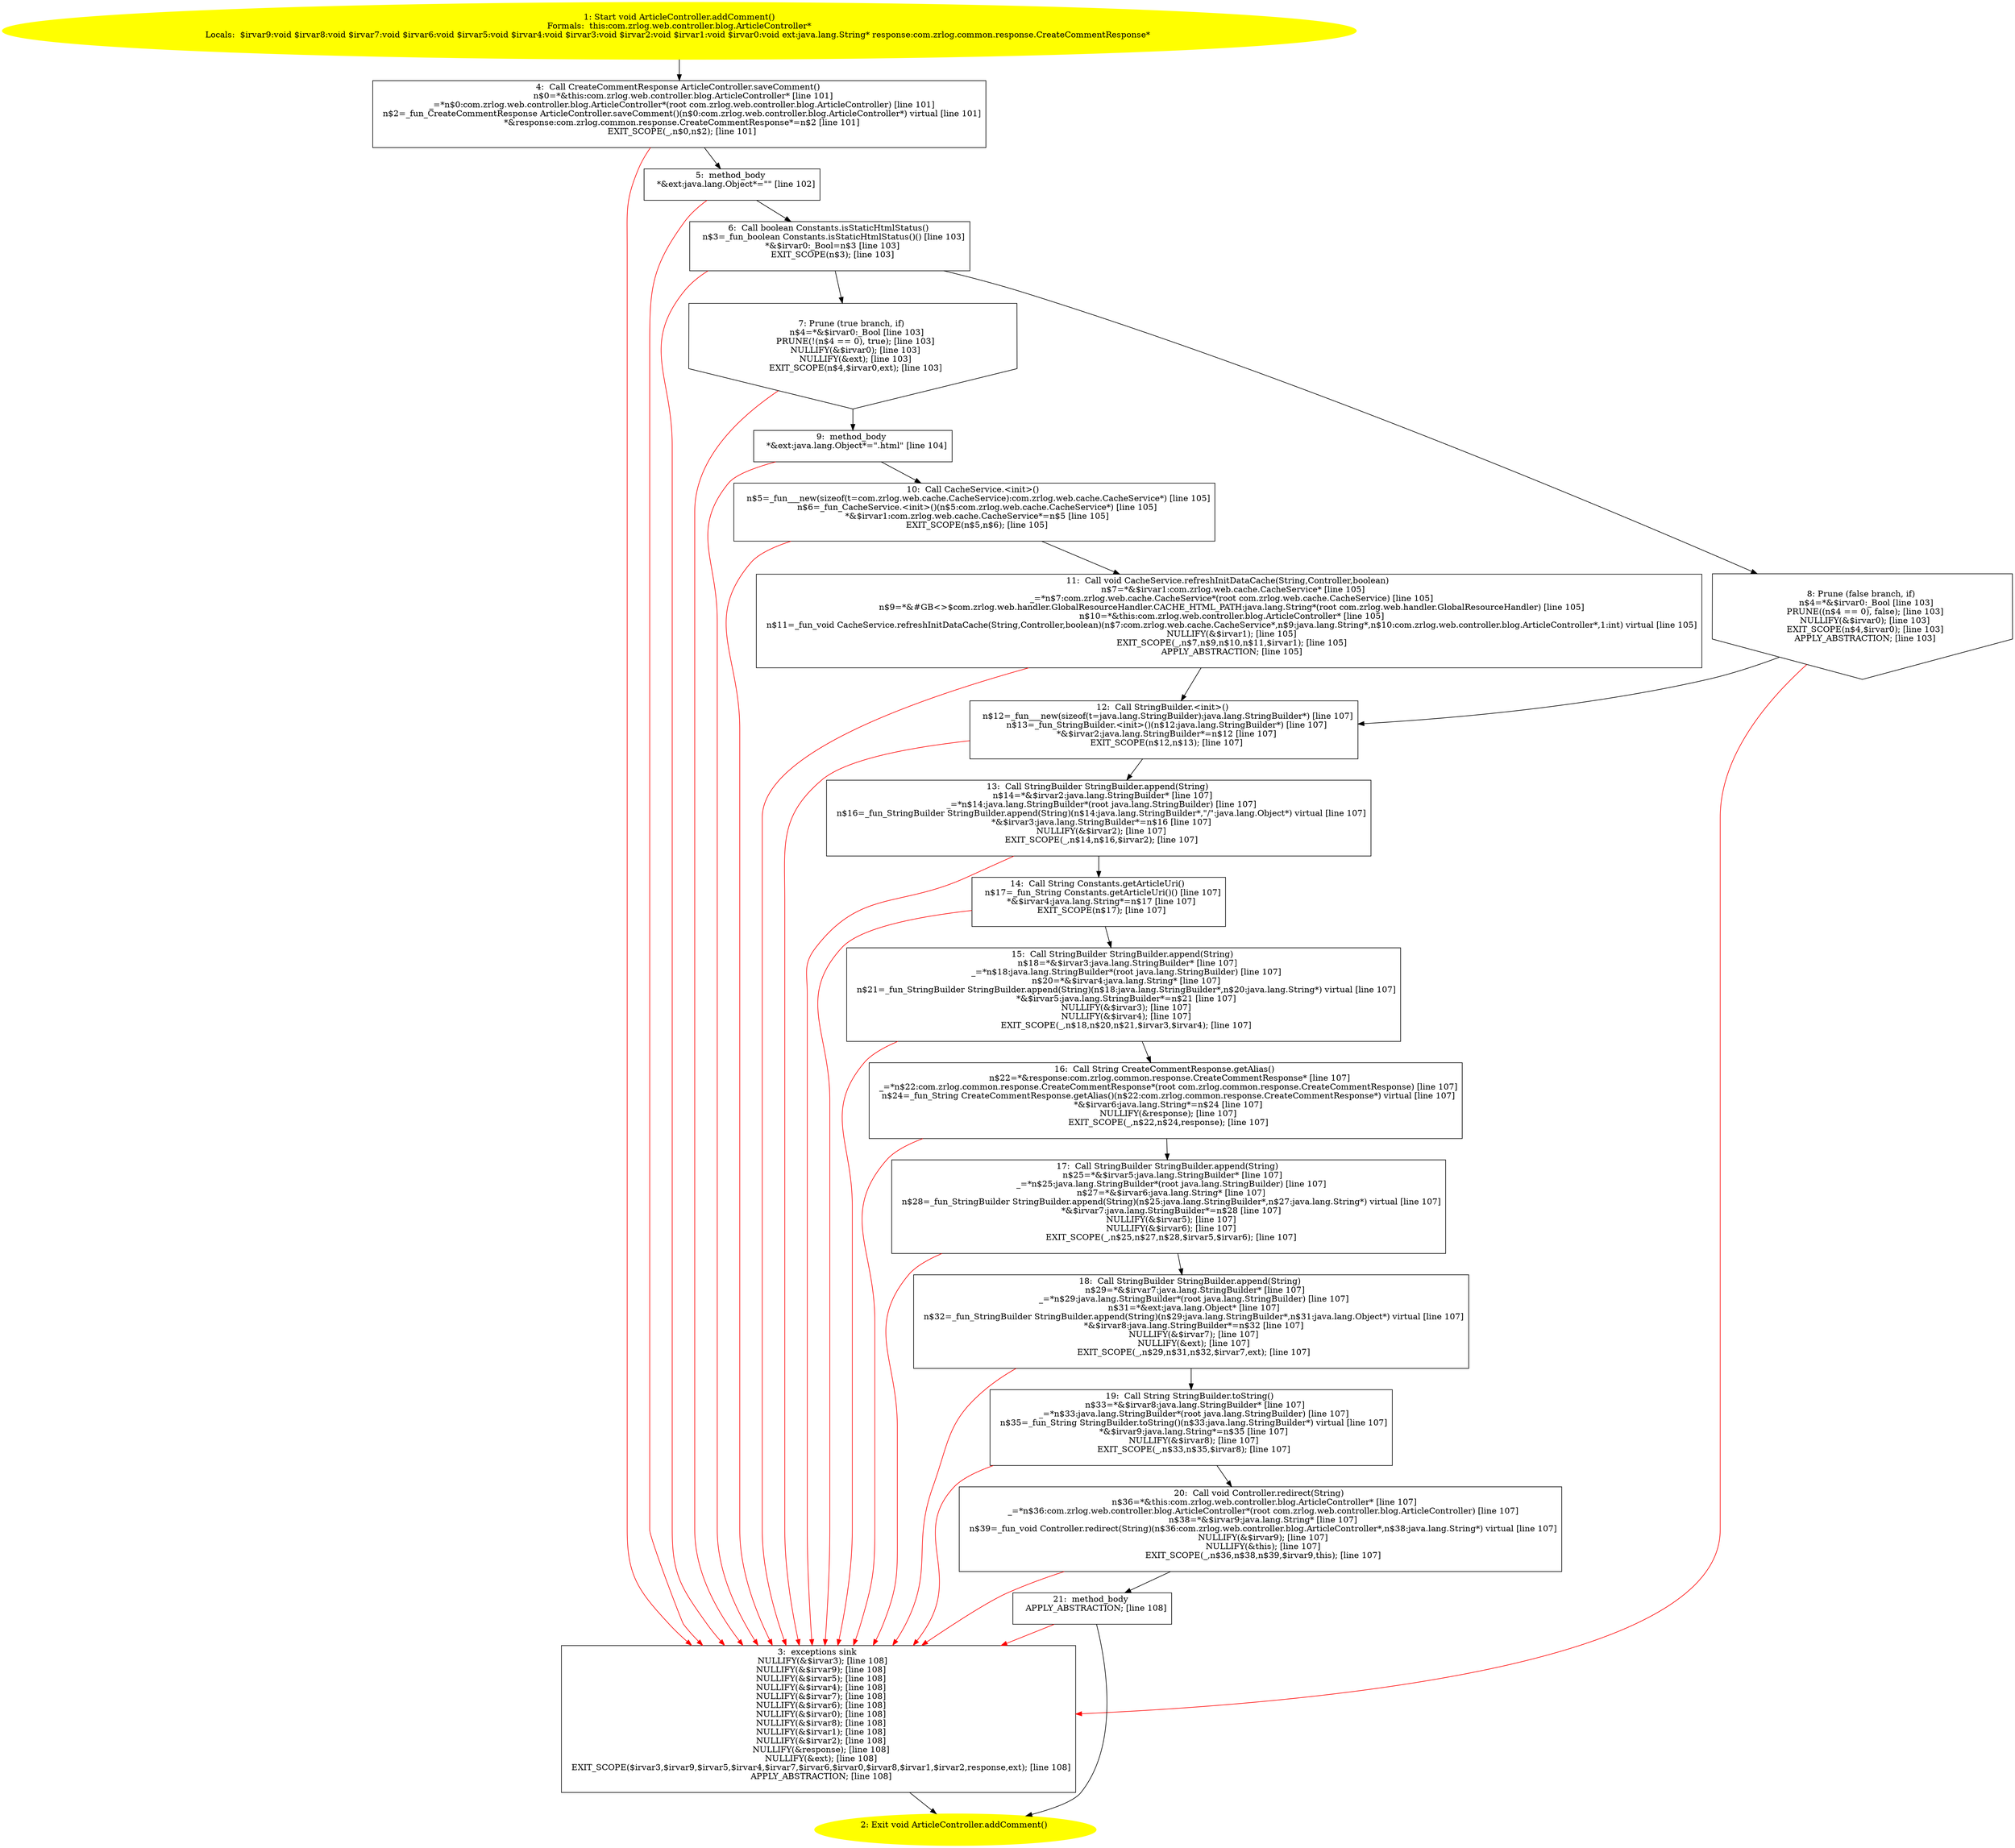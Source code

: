 /* @generated */
digraph cfg {
"com.zrlog.web.controller.blog.ArticleController.addComment():void.23cf728c65876edb393c6e6fbcdb8653_1" [label="1: Start void ArticleController.addComment()\nFormals:  this:com.zrlog.web.controller.blog.ArticleController*\nLocals:  $irvar9:void $irvar8:void $irvar7:void $irvar6:void $irvar5:void $irvar4:void $irvar3:void $irvar2:void $irvar1:void $irvar0:void ext:java.lang.String* response:com.zrlog.common.response.CreateCommentResponse* \n  " color=yellow style=filled]
	

	 "com.zrlog.web.controller.blog.ArticleController.addComment():void.23cf728c65876edb393c6e6fbcdb8653_1" -> "com.zrlog.web.controller.blog.ArticleController.addComment():void.23cf728c65876edb393c6e6fbcdb8653_4" ;
"com.zrlog.web.controller.blog.ArticleController.addComment():void.23cf728c65876edb393c6e6fbcdb8653_2" [label="2: Exit void ArticleController.addComment() \n  " color=yellow style=filled]
	

"com.zrlog.web.controller.blog.ArticleController.addComment():void.23cf728c65876edb393c6e6fbcdb8653_3" [label="3:  exceptions sink \n   NULLIFY(&$irvar3); [line 108]\n  NULLIFY(&$irvar9); [line 108]\n  NULLIFY(&$irvar5); [line 108]\n  NULLIFY(&$irvar4); [line 108]\n  NULLIFY(&$irvar7); [line 108]\n  NULLIFY(&$irvar6); [line 108]\n  NULLIFY(&$irvar0); [line 108]\n  NULLIFY(&$irvar8); [line 108]\n  NULLIFY(&$irvar1); [line 108]\n  NULLIFY(&$irvar2); [line 108]\n  NULLIFY(&response); [line 108]\n  NULLIFY(&ext); [line 108]\n  EXIT_SCOPE($irvar3,$irvar9,$irvar5,$irvar4,$irvar7,$irvar6,$irvar0,$irvar8,$irvar1,$irvar2,response,ext); [line 108]\n  APPLY_ABSTRACTION; [line 108]\n " shape="box"]
	

	 "com.zrlog.web.controller.blog.ArticleController.addComment():void.23cf728c65876edb393c6e6fbcdb8653_3" -> "com.zrlog.web.controller.blog.ArticleController.addComment():void.23cf728c65876edb393c6e6fbcdb8653_2" ;
"com.zrlog.web.controller.blog.ArticleController.addComment():void.23cf728c65876edb393c6e6fbcdb8653_4" [label="4:  Call CreateCommentResponse ArticleController.saveComment() \n   n$0=*&this:com.zrlog.web.controller.blog.ArticleController* [line 101]\n  _=*n$0:com.zrlog.web.controller.blog.ArticleController*(root com.zrlog.web.controller.blog.ArticleController) [line 101]\n  n$2=_fun_CreateCommentResponse ArticleController.saveComment()(n$0:com.zrlog.web.controller.blog.ArticleController*) virtual [line 101]\n  *&response:com.zrlog.common.response.CreateCommentResponse*=n$2 [line 101]\n  EXIT_SCOPE(_,n$0,n$2); [line 101]\n " shape="box"]
	

	 "com.zrlog.web.controller.blog.ArticleController.addComment():void.23cf728c65876edb393c6e6fbcdb8653_4" -> "com.zrlog.web.controller.blog.ArticleController.addComment():void.23cf728c65876edb393c6e6fbcdb8653_5" ;
	 "com.zrlog.web.controller.blog.ArticleController.addComment():void.23cf728c65876edb393c6e6fbcdb8653_4" -> "com.zrlog.web.controller.blog.ArticleController.addComment():void.23cf728c65876edb393c6e6fbcdb8653_3" [color="red" ];
"com.zrlog.web.controller.blog.ArticleController.addComment():void.23cf728c65876edb393c6e6fbcdb8653_5" [label="5:  method_body \n   *&ext:java.lang.Object*=\"\" [line 102]\n " shape="box"]
	

	 "com.zrlog.web.controller.blog.ArticleController.addComment():void.23cf728c65876edb393c6e6fbcdb8653_5" -> "com.zrlog.web.controller.blog.ArticleController.addComment():void.23cf728c65876edb393c6e6fbcdb8653_6" ;
	 "com.zrlog.web.controller.blog.ArticleController.addComment():void.23cf728c65876edb393c6e6fbcdb8653_5" -> "com.zrlog.web.controller.blog.ArticleController.addComment():void.23cf728c65876edb393c6e6fbcdb8653_3" [color="red" ];
"com.zrlog.web.controller.blog.ArticleController.addComment():void.23cf728c65876edb393c6e6fbcdb8653_6" [label="6:  Call boolean Constants.isStaticHtmlStatus() \n   n$3=_fun_boolean Constants.isStaticHtmlStatus()() [line 103]\n  *&$irvar0:_Bool=n$3 [line 103]\n  EXIT_SCOPE(n$3); [line 103]\n " shape="box"]
	

	 "com.zrlog.web.controller.blog.ArticleController.addComment():void.23cf728c65876edb393c6e6fbcdb8653_6" -> "com.zrlog.web.controller.blog.ArticleController.addComment():void.23cf728c65876edb393c6e6fbcdb8653_7" ;
	 "com.zrlog.web.controller.blog.ArticleController.addComment():void.23cf728c65876edb393c6e6fbcdb8653_6" -> "com.zrlog.web.controller.blog.ArticleController.addComment():void.23cf728c65876edb393c6e6fbcdb8653_8" ;
	 "com.zrlog.web.controller.blog.ArticleController.addComment():void.23cf728c65876edb393c6e6fbcdb8653_6" -> "com.zrlog.web.controller.blog.ArticleController.addComment():void.23cf728c65876edb393c6e6fbcdb8653_3" [color="red" ];
"com.zrlog.web.controller.blog.ArticleController.addComment():void.23cf728c65876edb393c6e6fbcdb8653_7" [label="7: Prune (true branch, if) \n   n$4=*&$irvar0:_Bool [line 103]\n  PRUNE(!(n$4 == 0), true); [line 103]\n  NULLIFY(&$irvar0); [line 103]\n  NULLIFY(&ext); [line 103]\n  EXIT_SCOPE(n$4,$irvar0,ext); [line 103]\n " shape="invhouse"]
	

	 "com.zrlog.web.controller.blog.ArticleController.addComment():void.23cf728c65876edb393c6e6fbcdb8653_7" -> "com.zrlog.web.controller.blog.ArticleController.addComment():void.23cf728c65876edb393c6e6fbcdb8653_9" ;
	 "com.zrlog.web.controller.blog.ArticleController.addComment():void.23cf728c65876edb393c6e6fbcdb8653_7" -> "com.zrlog.web.controller.blog.ArticleController.addComment():void.23cf728c65876edb393c6e6fbcdb8653_3" [color="red" ];
"com.zrlog.web.controller.blog.ArticleController.addComment():void.23cf728c65876edb393c6e6fbcdb8653_8" [label="8: Prune (false branch, if) \n   n$4=*&$irvar0:_Bool [line 103]\n  PRUNE((n$4 == 0), false); [line 103]\n  NULLIFY(&$irvar0); [line 103]\n  EXIT_SCOPE(n$4,$irvar0); [line 103]\n  APPLY_ABSTRACTION; [line 103]\n " shape="invhouse"]
	

	 "com.zrlog.web.controller.blog.ArticleController.addComment():void.23cf728c65876edb393c6e6fbcdb8653_8" -> "com.zrlog.web.controller.blog.ArticleController.addComment():void.23cf728c65876edb393c6e6fbcdb8653_12" ;
	 "com.zrlog.web.controller.blog.ArticleController.addComment():void.23cf728c65876edb393c6e6fbcdb8653_8" -> "com.zrlog.web.controller.blog.ArticleController.addComment():void.23cf728c65876edb393c6e6fbcdb8653_3" [color="red" ];
"com.zrlog.web.controller.blog.ArticleController.addComment():void.23cf728c65876edb393c6e6fbcdb8653_9" [label="9:  method_body \n   *&ext:java.lang.Object*=\".html\" [line 104]\n " shape="box"]
	

	 "com.zrlog.web.controller.blog.ArticleController.addComment():void.23cf728c65876edb393c6e6fbcdb8653_9" -> "com.zrlog.web.controller.blog.ArticleController.addComment():void.23cf728c65876edb393c6e6fbcdb8653_10" ;
	 "com.zrlog.web.controller.blog.ArticleController.addComment():void.23cf728c65876edb393c6e6fbcdb8653_9" -> "com.zrlog.web.controller.blog.ArticleController.addComment():void.23cf728c65876edb393c6e6fbcdb8653_3" [color="red" ];
"com.zrlog.web.controller.blog.ArticleController.addComment():void.23cf728c65876edb393c6e6fbcdb8653_10" [label="10:  Call CacheService.<init>() \n   n$5=_fun___new(sizeof(t=com.zrlog.web.cache.CacheService):com.zrlog.web.cache.CacheService*) [line 105]\n  n$6=_fun_CacheService.<init>()(n$5:com.zrlog.web.cache.CacheService*) [line 105]\n  *&$irvar1:com.zrlog.web.cache.CacheService*=n$5 [line 105]\n  EXIT_SCOPE(n$5,n$6); [line 105]\n " shape="box"]
	

	 "com.zrlog.web.controller.blog.ArticleController.addComment():void.23cf728c65876edb393c6e6fbcdb8653_10" -> "com.zrlog.web.controller.blog.ArticleController.addComment():void.23cf728c65876edb393c6e6fbcdb8653_11" ;
	 "com.zrlog.web.controller.blog.ArticleController.addComment():void.23cf728c65876edb393c6e6fbcdb8653_10" -> "com.zrlog.web.controller.blog.ArticleController.addComment():void.23cf728c65876edb393c6e6fbcdb8653_3" [color="red" ];
"com.zrlog.web.controller.blog.ArticleController.addComment():void.23cf728c65876edb393c6e6fbcdb8653_11" [label="11:  Call void CacheService.refreshInitDataCache(String,Controller,boolean) \n   n$7=*&$irvar1:com.zrlog.web.cache.CacheService* [line 105]\n  _=*n$7:com.zrlog.web.cache.CacheService*(root com.zrlog.web.cache.CacheService) [line 105]\n  n$9=*&#GB<>$com.zrlog.web.handler.GlobalResourceHandler.CACHE_HTML_PATH:java.lang.String*(root com.zrlog.web.handler.GlobalResourceHandler) [line 105]\n  n$10=*&this:com.zrlog.web.controller.blog.ArticleController* [line 105]\n  n$11=_fun_void CacheService.refreshInitDataCache(String,Controller,boolean)(n$7:com.zrlog.web.cache.CacheService*,n$9:java.lang.String*,n$10:com.zrlog.web.controller.blog.ArticleController*,1:int) virtual [line 105]\n  NULLIFY(&$irvar1); [line 105]\n  EXIT_SCOPE(_,n$7,n$9,n$10,n$11,$irvar1); [line 105]\n  APPLY_ABSTRACTION; [line 105]\n " shape="box"]
	

	 "com.zrlog.web.controller.blog.ArticleController.addComment():void.23cf728c65876edb393c6e6fbcdb8653_11" -> "com.zrlog.web.controller.blog.ArticleController.addComment():void.23cf728c65876edb393c6e6fbcdb8653_12" ;
	 "com.zrlog.web.controller.blog.ArticleController.addComment():void.23cf728c65876edb393c6e6fbcdb8653_11" -> "com.zrlog.web.controller.blog.ArticleController.addComment():void.23cf728c65876edb393c6e6fbcdb8653_3" [color="red" ];
"com.zrlog.web.controller.blog.ArticleController.addComment():void.23cf728c65876edb393c6e6fbcdb8653_12" [label="12:  Call StringBuilder.<init>() \n   n$12=_fun___new(sizeof(t=java.lang.StringBuilder):java.lang.StringBuilder*) [line 107]\n  n$13=_fun_StringBuilder.<init>()(n$12:java.lang.StringBuilder*) [line 107]\n  *&$irvar2:java.lang.StringBuilder*=n$12 [line 107]\n  EXIT_SCOPE(n$12,n$13); [line 107]\n " shape="box"]
	

	 "com.zrlog.web.controller.blog.ArticleController.addComment():void.23cf728c65876edb393c6e6fbcdb8653_12" -> "com.zrlog.web.controller.blog.ArticleController.addComment():void.23cf728c65876edb393c6e6fbcdb8653_13" ;
	 "com.zrlog.web.controller.blog.ArticleController.addComment():void.23cf728c65876edb393c6e6fbcdb8653_12" -> "com.zrlog.web.controller.blog.ArticleController.addComment():void.23cf728c65876edb393c6e6fbcdb8653_3" [color="red" ];
"com.zrlog.web.controller.blog.ArticleController.addComment():void.23cf728c65876edb393c6e6fbcdb8653_13" [label="13:  Call StringBuilder StringBuilder.append(String) \n   n$14=*&$irvar2:java.lang.StringBuilder* [line 107]\n  _=*n$14:java.lang.StringBuilder*(root java.lang.StringBuilder) [line 107]\n  n$16=_fun_StringBuilder StringBuilder.append(String)(n$14:java.lang.StringBuilder*,\"/\":java.lang.Object*) virtual [line 107]\n  *&$irvar3:java.lang.StringBuilder*=n$16 [line 107]\n  NULLIFY(&$irvar2); [line 107]\n  EXIT_SCOPE(_,n$14,n$16,$irvar2); [line 107]\n " shape="box"]
	

	 "com.zrlog.web.controller.blog.ArticleController.addComment():void.23cf728c65876edb393c6e6fbcdb8653_13" -> "com.zrlog.web.controller.blog.ArticleController.addComment():void.23cf728c65876edb393c6e6fbcdb8653_14" ;
	 "com.zrlog.web.controller.blog.ArticleController.addComment():void.23cf728c65876edb393c6e6fbcdb8653_13" -> "com.zrlog.web.controller.blog.ArticleController.addComment():void.23cf728c65876edb393c6e6fbcdb8653_3" [color="red" ];
"com.zrlog.web.controller.blog.ArticleController.addComment():void.23cf728c65876edb393c6e6fbcdb8653_14" [label="14:  Call String Constants.getArticleUri() \n   n$17=_fun_String Constants.getArticleUri()() [line 107]\n  *&$irvar4:java.lang.String*=n$17 [line 107]\n  EXIT_SCOPE(n$17); [line 107]\n " shape="box"]
	

	 "com.zrlog.web.controller.blog.ArticleController.addComment():void.23cf728c65876edb393c6e6fbcdb8653_14" -> "com.zrlog.web.controller.blog.ArticleController.addComment():void.23cf728c65876edb393c6e6fbcdb8653_15" ;
	 "com.zrlog.web.controller.blog.ArticleController.addComment():void.23cf728c65876edb393c6e6fbcdb8653_14" -> "com.zrlog.web.controller.blog.ArticleController.addComment():void.23cf728c65876edb393c6e6fbcdb8653_3" [color="red" ];
"com.zrlog.web.controller.blog.ArticleController.addComment():void.23cf728c65876edb393c6e6fbcdb8653_15" [label="15:  Call StringBuilder StringBuilder.append(String) \n   n$18=*&$irvar3:java.lang.StringBuilder* [line 107]\n  _=*n$18:java.lang.StringBuilder*(root java.lang.StringBuilder) [line 107]\n  n$20=*&$irvar4:java.lang.String* [line 107]\n  n$21=_fun_StringBuilder StringBuilder.append(String)(n$18:java.lang.StringBuilder*,n$20:java.lang.String*) virtual [line 107]\n  *&$irvar5:java.lang.StringBuilder*=n$21 [line 107]\n  NULLIFY(&$irvar3); [line 107]\n  NULLIFY(&$irvar4); [line 107]\n  EXIT_SCOPE(_,n$18,n$20,n$21,$irvar3,$irvar4); [line 107]\n " shape="box"]
	

	 "com.zrlog.web.controller.blog.ArticleController.addComment():void.23cf728c65876edb393c6e6fbcdb8653_15" -> "com.zrlog.web.controller.blog.ArticleController.addComment():void.23cf728c65876edb393c6e6fbcdb8653_16" ;
	 "com.zrlog.web.controller.blog.ArticleController.addComment():void.23cf728c65876edb393c6e6fbcdb8653_15" -> "com.zrlog.web.controller.blog.ArticleController.addComment():void.23cf728c65876edb393c6e6fbcdb8653_3" [color="red" ];
"com.zrlog.web.controller.blog.ArticleController.addComment():void.23cf728c65876edb393c6e6fbcdb8653_16" [label="16:  Call String CreateCommentResponse.getAlias() \n   n$22=*&response:com.zrlog.common.response.CreateCommentResponse* [line 107]\n  _=*n$22:com.zrlog.common.response.CreateCommentResponse*(root com.zrlog.common.response.CreateCommentResponse) [line 107]\n  n$24=_fun_String CreateCommentResponse.getAlias()(n$22:com.zrlog.common.response.CreateCommentResponse*) virtual [line 107]\n  *&$irvar6:java.lang.String*=n$24 [line 107]\n  NULLIFY(&response); [line 107]\n  EXIT_SCOPE(_,n$22,n$24,response); [line 107]\n " shape="box"]
	

	 "com.zrlog.web.controller.blog.ArticleController.addComment():void.23cf728c65876edb393c6e6fbcdb8653_16" -> "com.zrlog.web.controller.blog.ArticleController.addComment():void.23cf728c65876edb393c6e6fbcdb8653_17" ;
	 "com.zrlog.web.controller.blog.ArticleController.addComment():void.23cf728c65876edb393c6e6fbcdb8653_16" -> "com.zrlog.web.controller.blog.ArticleController.addComment():void.23cf728c65876edb393c6e6fbcdb8653_3" [color="red" ];
"com.zrlog.web.controller.blog.ArticleController.addComment():void.23cf728c65876edb393c6e6fbcdb8653_17" [label="17:  Call StringBuilder StringBuilder.append(String) \n   n$25=*&$irvar5:java.lang.StringBuilder* [line 107]\n  _=*n$25:java.lang.StringBuilder*(root java.lang.StringBuilder) [line 107]\n  n$27=*&$irvar6:java.lang.String* [line 107]\n  n$28=_fun_StringBuilder StringBuilder.append(String)(n$25:java.lang.StringBuilder*,n$27:java.lang.String*) virtual [line 107]\n  *&$irvar7:java.lang.StringBuilder*=n$28 [line 107]\n  NULLIFY(&$irvar5); [line 107]\n  NULLIFY(&$irvar6); [line 107]\n  EXIT_SCOPE(_,n$25,n$27,n$28,$irvar5,$irvar6); [line 107]\n " shape="box"]
	

	 "com.zrlog.web.controller.blog.ArticleController.addComment():void.23cf728c65876edb393c6e6fbcdb8653_17" -> "com.zrlog.web.controller.blog.ArticleController.addComment():void.23cf728c65876edb393c6e6fbcdb8653_18" ;
	 "com.zrlog.web.controller.blog.ArticleController.addComment():void.23cf728c65876edb393c6e6fbcdb8653_17" -> "com.zrlog.web.controller.blog.ArticleController.addComment():void.23cf728c65876edb393c6e6fbcdb8653_3" [color="red" ];
"com.zrlog.web.controller.blog.ArticleController.addComment():void.23cf728c65876edb393c6e6fbcdb8653_18" [label="18:  Call StringBuilder StringBuilder.append(String) \n   n$29=*&$irvar7:java.lang.StringBuilder* [line 107]\n  _=*n$29:java.lang.StringBuilder*(root java.lang.StringBuilder) [line 107]\n  n$31=*&ext:java.lang.Object* [line 107]\n  n$32=_fun_StringBuilder StringBuilder.append(String)(n$29:java.lang.StringBuilder*,n$31:java.lang.Object*) virtual [line 107]\n  *&$irvar8:java.lang.StringBuilder*=n$32 [line 107]\n  NULLIFY(&$irvar7); [line 107]\n  NULLIFY(&ext); [line 107]\n  EXIT_SCOPE(_,n$29,n$31,n$32,$irvar7,ext); [line 107]\n " shape="box"]
	

	 "com.zrlog.web.controller.blog.ArticleController.addComment():void.23cf728c65876edb393c6e6fbcdb8653_18" -> "com.zrlog.web.controller.blog.ArticleController.addComment():void.23cf728c65876edb393c6e6fbcdb8653_19" ;
	 "com.zrlog.web.controller.blog.ArticleController.addComment():void.23cf728c65876edb393c6e6fbcdb8653_18" -> "com.zrlog.web.controller.blog.ArticleController.addComment():void.23cf728c65876edb393c6e6fbcdb8653_3" [color="red" ];
"com.zrlog.web.controller.blog.ArticleController.addComment():void.23cf728c65876edb393c6e6fbcdb8653_19" [label="19:  Call String StringBuilder.toString() \n   n$33=*&$irvar8:java.lang.StringBuilder* [line 107]\n  _=*n$33:java.lang.StringBuilder*(root java.lang.StringBuilder) [line 107]\n  n$35=_fun_String StringBuilder.toString()(n$33:java.lang.StringBuilder*) virtual [line 107]\n  *&$irvar9:java.lang.String*=n$35 [line 107]\n  NULLIFY(&$irvar8); [line 107]\n  EXIT_SCOPE(_,n$33,n$35,$irvar8); [line 107]\n " shape="box"]
	

	 "com.zrlog.web.controller.blog.ArticleController.addComment():void.23cf728c65876edb393c6e6fbcdb8653_19" -> "com.zrlog.web.controller.blog.ArticleController.addComment():void.23cf728c65876edb393c6e6fbcdb8653_20" ;
	 "com.zrlog.web.controller.blog.ArticleController.addComment():void.23cf728c65876edb393c6e6fbcdb8653_19" -> "com.zrlog.web.controller.blog.ArticleController.addComment():void.23cf728c65876edb393c6e6fbcdb8653_3" [color="red" ];
"com.zrlog.web.controller.blog.ArticleController.addComment():void.23cf728c65876edb393c6e6fbcdb8653_20" [label="20:  Call void Controller.redirect(String) \n   n$36=*&this:com.zrlog.web.controller.blog.ArticleController* [line 107]\n  _=*n$36:com.zrlog.web.controller.blog.ArticleController*(root com.zrlog.web.controller.blog.ArticleController) [line 107]\n  n$38=*&$irvar9:java.lang.String* [line 107]\n  n$39=_fun_void Controller.redirect(String)(n$36:com.zrlog.web.controller.blog.ArticleController*,n$38:java.lang.String*) virtual [line 107]\n  NULLIFY(&$irvar9); [line 107]\n  NULLIFY(&this); [line 107]\n  EXIT_SCOPE(_,n$36,n$38,n$39,$irvar9,this); [line 107]\n " shape="box"]
	

	 "com.zrlog.web.controller.blog.ArticleController.addComment():void.23cf728c65876edb393c6e6fbcdb8653_20" -> "com.zrlog.web.controller.blog.ArticleController.addComment():void.23cf728c65876edb393c6e6fbcdb8653_21" ;
	 "com.zrlog.web.controller.blog.ArticleController.addComment():void.23cf728c65876edb393c6e6fbcdb8653_20" -> "com.zrlog.web.controller.blog.ArticleController.addComment():void.23cf728c65876edb393c6e6fbcdb8653_3" [color="red" ];
"com.zrlog.web.controller.blog.ArticleController.addComment():void.23cf728c65876edb393c6e6fbcdb8653_21" [label="21:  method_body \n   APPLY_ABSTRACTION; [line 108]\n " shape="box"]
	

	 "com.zrlog.web.controller.blog.ArticleController.addComment():void.23cf728c65876edb393c6e6fbcdb8653_21" -> "com.zrlog.web.controller.blog.ArticleController.addComment():void.23cf728c65876edb393c6e6fbcdb8653_2" ;
	 "com.zrlog.web.controller.blog.ArticleController.addComment():void.23cf728c65876edb393c6e6fbcdb8653_21" -> "com.zrlog.web.controller.blog.ArticleController.addComment():void.23cf728c65876edb393c6e6fbcdb8653_3" [color="red" ];
}
